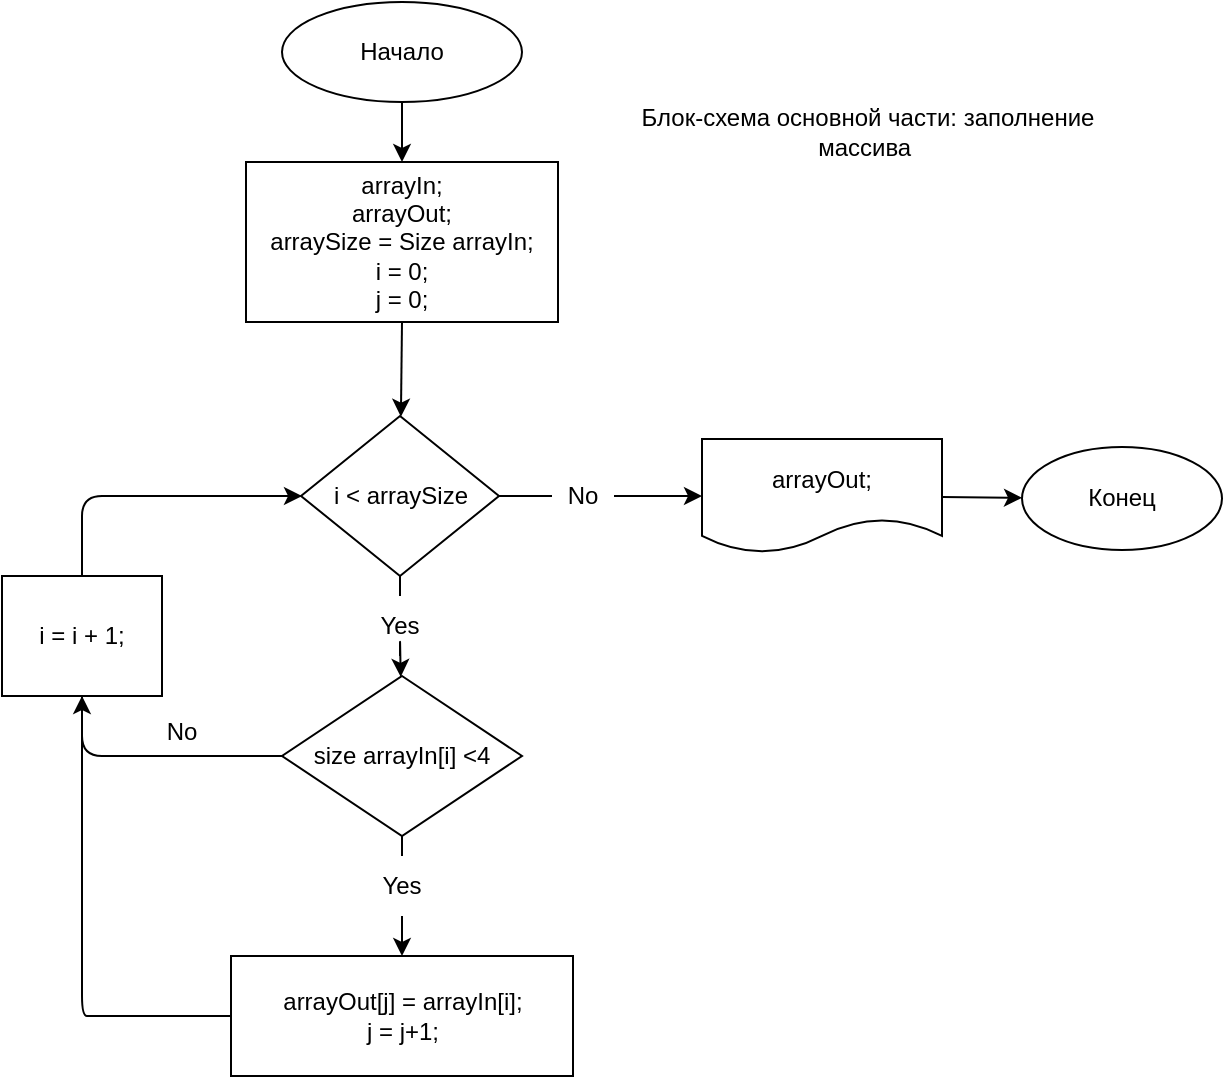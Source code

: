 <mxfile>
    <diagram id="Z61JlZ08la65ryiDhfNh" name="Page-1">
        <mxGraphModel dx="734" dy="575" grid="1" gridSize="10" guides="1" tooltips="1" connect="1" arrows="1" fold="1" page="1" pageScale="1" pageWidth="827" pageHeight="1169" math="0" shadow="0">
            <root>
                <mxCell id="0"/>
                <mxCell id="1" parent="0"/>
                <mxCell id="4" value="" style="edgeStyle=none;html=1;" edge="1" parent="1" source="2" target="3">
                    <mxGeometry relative="1" as="geometry"/>
                </mxCell>
                <mxCell id="2" value="Начало" style="ellipse;whiteSpace=wrap;html=1;" vertex="1" parent="1">
                    <mxGeometry x="320" y="10" width="120" height="50" as="geometry"/>
                </mxCell>
                <mxCell id="6" value="" style="edgeStyle=none;html=1;exitX=0.5;exitY=1;exitDx=0;exitDy=0;" edge="1" parent="1" source="3" target="5">
                    <mxGeometry relative="1" as="geometry">
                        <mxPoint x="379" y="197" as="sourcePoint"/>
                    </mxGeometry>
                </mxCell>
                <mxCell id="3" value="arrayIn;&lt;br&gt;arrayOut;&lt;br&gt;arraySize = Size arrayIn;&lt;br&gt;i = 0;&lt;br&gt;j = 0;" style="whiteSpace=wrap;html=1;" vertex="1" parent="1">
                    <mxGeometry x="302" y="90" width="156" height="80" as="geometry"/>
                </mxCell>
                <mxCell id="8" value="" style="edgeStyle=none;html=1;align=center;startArrow=none;" edge="1" parent="1" source="9" target="7">
                    <mxGeometry relative="1" as="geometry">
                        <Array as="points">
                            <mxPoint x="379" y="327"/>
                        </Array>
                    </mxGeometry>
                </mxCell>
                <mxCell id="15" value="" style="edgeStyle=none;html=1;entryX=0;entryY=0.5;entryDx=0;entryDy=0;startArrow=none;" edge="1" parent="1" source="12" target="16">
                    <mxGeometry relative="1" as="geometry"/>
                </mxCell>
                <mxCell id="5" value="i &amp;lt; arraySize" style="rhombus;whiteSpace=wrap;html=1;" vertex="1" parent="1">
                    <mxGeometry x="329.5" y="217" width="99" height="80" as="geometry"/>
                </mxCell>
                <mxCell id="19" value="" style="edgeStyle=none;html=1;startArrow=none;" edge="1" parent="1" source="20" target="18">
                    <mxGeometry relative="1" as="geometry"/>
                </mxCell>
                <mxCell id="46" style="edgeStyle=none;html=1;entryX=0.5;entryY=1;entryDx=0;entryDy=0;" edge="1" parent="1" source="7" target="28">
                    <mxGeometry relative="1" as="geometry">
                        <Array as="points">
                            <mxPoint x="220" y="387"/>
                        </Array>
                    </mxGeometry>
                </mxCell>
                <mxCell id="7" value="size arrayIn[i] &amp;lt;4" style="rhombus;whiteSpace=wrap;html=1;" vertex="1" parent="1">
                    <mxGeometry x="320" y="347" width="120" height="80" as="geometry"/>
                </mxCell>
                <mxCell id="52" value="" style="edgeStyle=none;html=1;" edge="1" parent="1" source="16" target="51">
                    <mxGeometry relative="1" as="geometry"/>
                </mxCell>
                <mxCell id="16" value="arrayOut;" style="shape=document;whiteSpace=wrap;html=1;boundedLbl=1;" vertex="1" parent="1">
                    <mxGeometry x="530" y="228.5" width="120" height="57" as="geometry"/>
                </mxCell>
                <mxCell id="26" style="edgeStyle=none;html=1;startArrow=none;" edge="1" parent="1" source="28">
                    <mxGeometry relative="1" as="geometry">
                        <mxPoint x="330" y="257" as="targetPoint"/>
                        <Array as="points">
                            <mxPoint x="220" y="257"/>
                        </Array>
                    </mxGeometry>
                </mxCell>
                <mxCell id="18" value="arrayOut[j] = arrayIn[i];&lt;br&gt;j = j+1;" style="whiteSpace=wrap;html=1;" vertex="1" parent="1">
                    <mxGeometry x="294.5" y="487" width="171" height="60" as="geometry"/>
                </mxCell>
                <mxCell id="20" value="Yes" style="text;html=1;strokeColor=none;fillColor=none;align=center;verticalAlign=middle;whiteSpace=wrap;rounded=0;" vertex="1" parent="1">
                    <mxGeometry x="350" y="437" width="60" height="30" as="geometry"/>
                </mxCell>
                <mxCell id="21" value="" style="edgeStyle=none;html=1;endArrow=none;" edge="1" parent="1" source="7" target="20">
                    <mxGeometry relative="1" as="geometry">
                        <mxPoint x="379.639" y="426.759" as="sourcePoint"/>
                        <mxPoint x="379.273" y="467" as="targetPoint"/>
                    </mxGeometry>
                </mxCell>
                <mxCell id="9" value="Yes" style="text;html=1;strokeColor=none;fillColor=none;align=center;verticalAlign=middle;whiteSpace=wrap;rounded=0;" vertex="1" parent="1">
                    <mxGeometry x="349" y="307" width="60" height="30" as="geometry"/>
                </mxCell>
                <mxCell id="23" value="" style="edgeStyle=none;html=1;align=center;endArrow=none;" edge="1" parent="1" source="5" target="9">
                    <mxGeometry relative="1" as="geometry">
                        <mxPoint x="379" y="297" as="sourcePoint"/>
                        <mxPoint x="379.341" y="347.44" as="targetPoint"/>
                        <Array as="points"/>
                    </mxGeometry>
                </mxCell>
                <mxCell id="12" value="No" style="text;html=1;strokeColor=none;fillColor=none;align=center;verticalAlign=middle;whiteSpace=wrap;rounded=0;" vertex="1" parent="1">
                    <mxGeometry x="455" y="242" width="31" height="30" as="geometry"/>
                </mxCell>
                <mxCell id="24" value="" style="edgeStyle=none;html=1;entryX=0;entryY=0.5;entryDx=0;entryDy=0;endArrow=none;" edge="1" parent="1" source="5" target="12">
                    <mxGeometry relative="1" as="geometry">
                        <mxPoint x="428.5" y="257" as="sourcePoint"/>
                        <mxPoint x="530" y="257" as="targetPoint"/>
                    </mxGeometry>
                </mxCell>
                <mxCell id="28" value="i = i + 1;" style="rounded=0;whiteSpace=wrap;html=1;" vertex="1" parent="1">
                    <mxGeometry x="180" y="297" width="80" height="60" as="geometry"/>
                </mxCell>
                <mxCell id="35" value="" style="edgeStyle=none;html=1;endArrow=none;" edge="1" parent="1" source="18" target="28">
                    <mxGeometry relative="1" as="geometry">
                        <mxPoint x="319" y="517" as="sourcePoint"/>
                        <mxPoint x="330" y="257" as="targetPoint"/>
                        <Array as="points">
                            <mxPoint x="230" y="517"/>
                            <mxPoint x="220" y="517"/>
                        </Array>
                    </mxGeometry>
                </mxCell>
                <mxCell id="47" value="No" style="text;html=1;strokeColor=none;fillColor=none;align=center;verticalAlign=middle;whiteSpace=wrap;rounded=0;" vertex="1" parent="1">
                    <mxGeometry x="240" y="360" width="60" height="30" as="geometry"/>
                </mxCell>
                <mxCell id="50" value="Блок-схема основной части: заполнение массива&amp;nbsp;" style="text;html=1;strokeColor=none;fillColor=none;align=center;verticalAlign=middle;whiteSpace=wrap;rounded=0;" vertex="1" parent="1">
                    <mxGeometry x="486" y="20" width="254" height="110" as="geometry"/>
                </mxCell>
                <mxCell id="51" value="Конец" style="ellipse;whiteSpace=wrap;html=1;" vertex="1" parent="1">
                    <mxGeometry x="690" y="232.5" width="100" height="51.5" as="geometry"/>
                </mxCell>
            </root>
        </mxGraphModel>
    </diagram>
</mxfile>